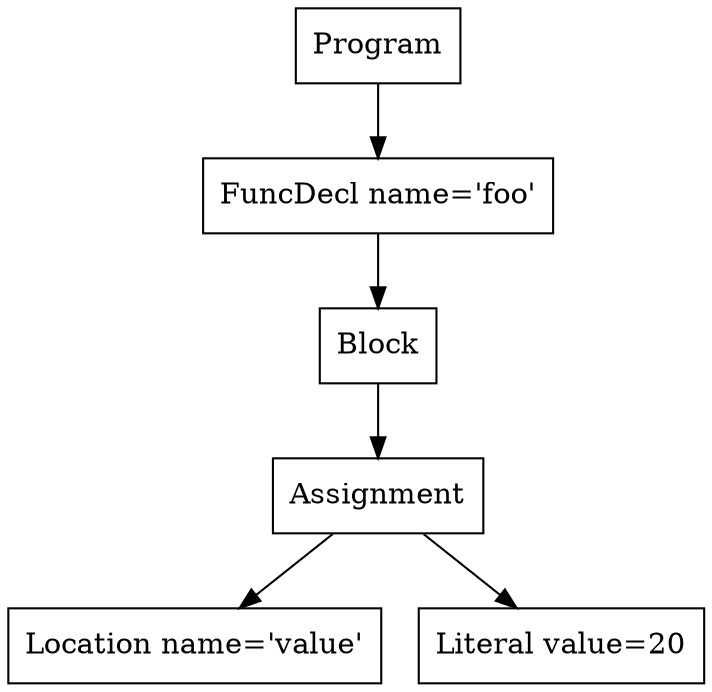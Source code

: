 digraph AST {
4 [shape=box, label="Location name='value'"];
5 [shape=box, label="Literal value=20"];
3 [shape=box, label="Assignment"];
3 -> 4;
3 -> 5;
2 [shape=box, label="Block"];
2 -> 3;
1 [shape=box, label="FuncDecl name='foo'"];
1 -> 2;
0 [shape=box, label="Program"];
0 -> 1;
}
